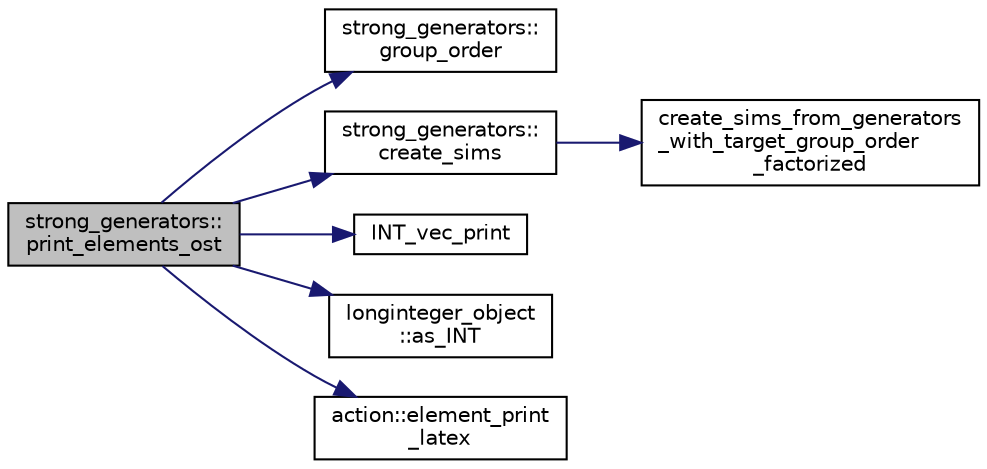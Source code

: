 digraph "strong_generators::print_elements_ost"
{
  edge [fontname="Helvetica",fontsize="10",labelfontname="Helvetica",labelfontsize="10"];
  node [fontname="Helvetica",fontsize="10",shape=record];
  rankdir="LR";
  Node4358 [label="strong_generators::\lprint_elements_ost",height=0.2,width=0.4,color="black", fillcolor="grey75", style="filled", fontcolor="black"];
  Node4358 -> Node4359 [color="midnightblue",fontsize="10",style="solid",fontname="Helvetica"];
  Node4359 [label="strong_generators::\lgroup_order",height=0.2,width=0.4,color="black", fillcolor="white", style="filled",URL="$dc/d09/classstrong__generators.html#a91f453c2bfd6502b96f4b4eed16beb20"];
  Node4358 -> Node4360 [color="midnightblue",fontsize="10",style="solid",fontname="Helvetica"];
  Node4360 [label="strong_generators::\lcreate_sims",height=0.2,width=0.4,color="black", fillcolor="white", style="filled",URL="$dc/d09/classstrong__generators.html#afca700d50772a39eeb74239355ae67e1"];
  Node4360 -> Node4361 [color="midnightblue",fontsize="10",style="solid",fontname="Helvetica"];
  Node4361 [label="create_sims_from_generators\l_with_target_group_order\l_factorized",height=0.2,width=0.4,color="black", fillcolor="white", style="filled",URL="$d2/d3a/group__theory_8h.html#a40f2df36e351d6e63bd2bb196cc5b430"];
  Node4358 -> Node4362 [color="midnightblue",fontsize="10",style="solid",fontname="Helvetica"];
  Node4362 [label="INT_vec_print",height=0.2,width=0.4,color="black", fillcolor="white", style="filled",URL="$df/dbf/sajeeb_8_c.html#a79a5901af0b47dd0d694109543c027fe"];
  Node4358 -> Node4363 [color="midnightblue",fontsize="10",style="solid",fontname="Helvetica"];
  Node4363 [label="longinteger_object\l::as_INT",height=0.2,width=0.4,color="black", fillcolor="white", style="filled",URL="$dd/d7e/classlonginteger__object.html#afb992d4679a6741acc63c8bcba27971e"];
  Node4358 -> Node4364 [color="midnightblue",fontsize="10",style="solid",fontname="Helvetica"];
  Node4364 [label="action::element_print\l_latex",height=0.2,width=0.4,color="black", fillcolor="white", style="filled",URL="$d2/d86/classaction.html#a45872d8a9043eb99b8bfa4955b89f70a"];
}
